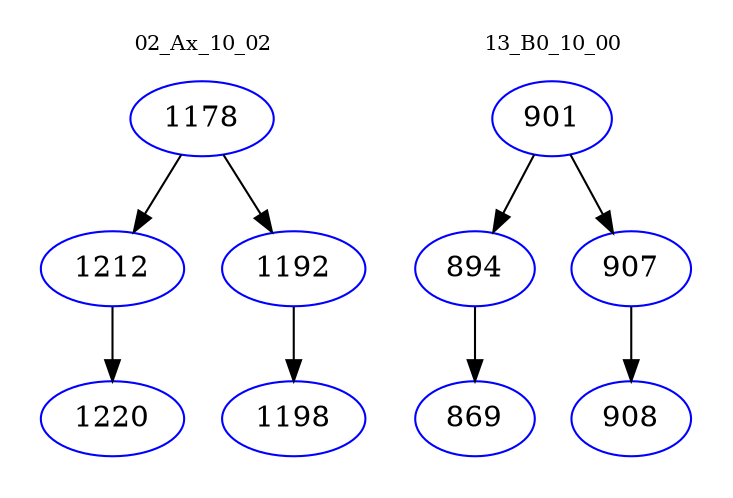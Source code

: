 digraph{
subgraph cluster_0 {
color = white
label = "02_Ax_10_02";
fontsize=10;
T0_1178 [label="1178", color="blue"]
T0_1178 -> T0_1212 [color="black"]
T0_1212 [label="1212", color="blue"]
T0_1212 -> T0_1220 [color="black"]
T0_1220 [label="1220", color="blue"]
T0_1178 -> T0_1192 [color="black"]
T0_1192 [label="1192", color="blue"]
T0_1192 -> T0_1198 [color="black"]
T0_1198 [label="1198", color="blue"]
}
subgraph cluster_1 {
color = white
label = "13_B0_10_00";
fontsize=10;
T1_901 [label="901", color="blue"]
T1_901 -> T1_894 [color="black"]
T1_894 [label="894", color="blue"]
T1_894 -> T1_869 [color="black"]
T1_869 [label="869", color="blue"]
T1_901 -> T1_907 [color="black"]
T1_907 [label="907", color="blue"]
T1_907 -> T1_908 [color="black"]
T1_908 [label="908", color="blue"]
}
}
